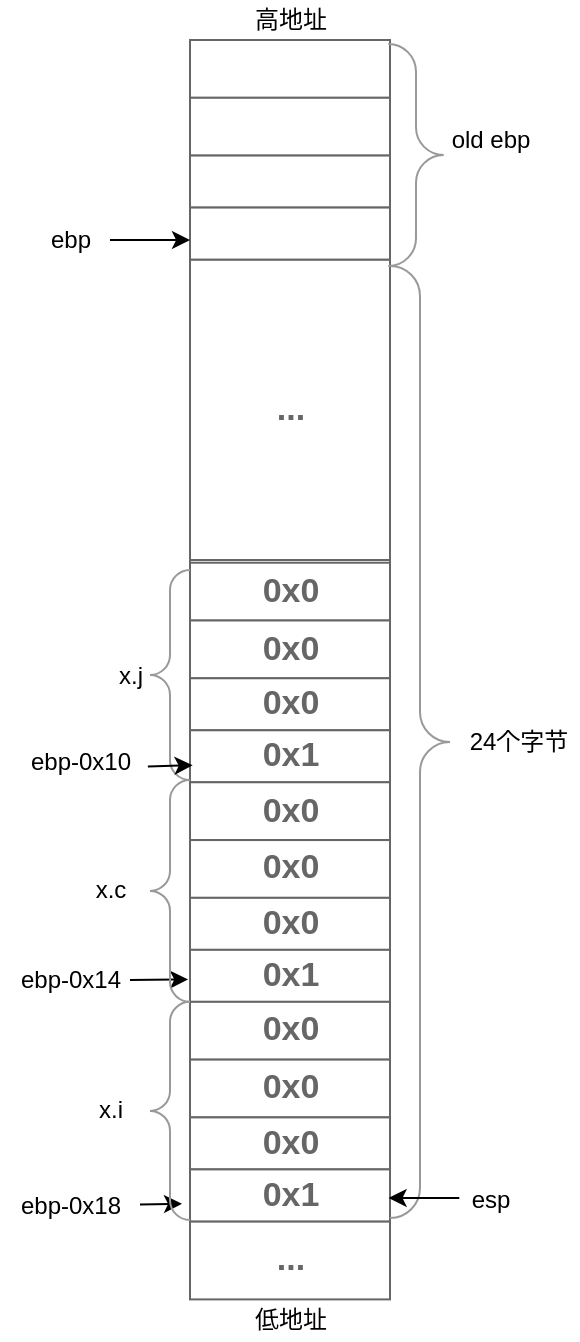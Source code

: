 <mxfile version="13.10.0" type="embed">
    <diagram id="IYW_riuh-wRbh0G6f3i7" name="第 1 页">
        <mxGraphModel dx="734" dy="437" grid="1" gridSize="10" guides="1" tooltips="1" connect="1" arrows="1" fold="1" page="1" pageScale="1" pageWidth="827" pageHeight="1169" math="0" shadow="0">
            <root>
                <mxCell id="0"/>
                <mxCell id="1" parent="0"/>
                <mxCell id="39" value="" style="strokeWidth=1;shadow=0;dashed=0;align=center;html=1;shape=mxgraph.mockup.containers.rrect;rSize=0;strokeColor=#666666;" parent="1" vertex="1">
                    <mxGeometry x="220" y="190" width="100" height="600" as="geometry"/>
                </mxCell>
                <mxCell id="43" value="..." style="strokeColor=inherit;fillColor=inherit;gradientColor=inherit;strokeWidth=1;shadow=0;dashed=0;align=center;html=1;shape=mxgraph.mockup.containers.rrect;rSize=0;fontSize=17;fontColor=#666666;fontStyle=1;resizeWidth=1;" parent="39" vertex="1">
                    <mxGeometry y="1" width="100" height="39" relative="1" as="geometry">
                        <mxPoint y="-9.3" as="offset"/>
                    </mxGeometry>
                </mxCell>
                <mxCell id="53" value="..." style="strokeColor=inherit;fillColor=inherit;gradientColor=inherit;strokeWidth=1;shadow=0;dashed=0;align=center;html=1;shape=mxgraph.mockup.containers.rrect;rSize=0;fontSize=17;fontColor=#666666;fontStyle=1;resizeWidth=1;" parent="39" vertex="1">
                    <mxGeometry y="109.78" width="100" height="150.22" as="geometry"/>
                </mxCell>
                <mxCell id="69" value="" style="strokeColor=inherit;fillColor=inherit;gradientColor=inherit;strokeWidth=1;shadow=0;dashed=0;align=center;html=1;shape=mxgraph.mockup.containers.rrect;rSize=0;fontSize=17;fontColor=#666666;fontStyle=1;resizeWidth=1;" parent="39" vertex="1">
                    <mxGeometry width="100" height="28.889" as="geometry"/>
                </mxCell>
                <mxCell id="70" value="" style="strokeColor=inherit;fillColor=inherit;gradientColor=inherit;strokeWidth=1;shadow=0;dashed=0;align=center;html=1;shape=mxgraph.mockup.containers.rrect;rSize=0;fontSize=17;fontColor=#666666;fontStyle=1;resizeWidth=1;" parent="39" vertex="1">
                    <mxGeometry y="28.889" width="100" height="28.889" as="geometry"/>
                </mxCell>
                <mxCell id="78" value="" style="strokeColor=inherit;fillColor=inherit;gradientColor=inherit;strokeWidth=1;shadow=0;dashed=0;align=center;html=1;shape=mxgraph.mockup.containers.rrect;rSize=0;fontSize=17;fontColor=#666666;fontStyle=1;resizeWidth=1;" parent="39" vertex="1">
                    <mxGeometry x="-2.274e-13" y="57.78" width="100" height="26" as="geometry"/>
                </mxCell>
                <mxCell id="79" value="" style="strokeColor=inherit;fillColor=inherit;gradientColor=inherit;strokeWidth=1;shadow=0;dashed=0;align=center;html=1;shape=mxgraph.mockup.containers.rrect;rSize=0;fontSize=17;fontColor=#666666;fontStyle=1;resizeWidth=1;" parent="39" vertex="1">
                    <mxGeometry x="-2.274e-13" y="83.78" width="100" height="26" as="geometry"/>
                </mxCell>
                <mxCell id="87" value="0x0" style="strokeColor=inherit;fillColor=inherit;gradientColor=inherit;strokeWidth=1;shadow=0;dashed=0;align=center;html=1;shape=mxgraph.mockup.containers.rrect;rSize=0;fontSize=17;fontColor=#666666;fontStyle=1;resizeWidth=1;" parent="39" vertex="1">
                    <mxGeometry y="261.36" width="100" height="28.889" as="geometry"/>
                </mxCell>
                <mxCell id="88" value="0x0" style="strokeColor=inherit;fillColor=inherit;gradientColor=inherit;strokeWidth=1;shadow=0;dashed=0;align=center;html=1;shape=mxgraph.mockup.containers.rrect;rSize=0;fontSize=17;fontColor=#666666;fontStyle=1;resizeWidth=1;" parent="39" vertex="1">
                    <mxGeometry y="290.249" width="100" height="28.889" as="geometry"/>
                </mxCell>
                <mxCell id="89" value="0x0" style="strokeColor=inherit;fillColor=inherit;gradientColor=inherit;strokeWidth=1;shadow=0;dashed=0;align=center;html=1;shape=mxgraph.mockup.containers.rrect;rSize=0;fontSize=17;fontColor=#666666;fontStyle=1;resizeWidth=1;" parent="39" vertex="1">
                    <mxGeometry x="-2.274e-13" y="319.14" width="100" height="26" as="geometry"/>
                </mxCell>
                <mxCell id="90" value="0x1" style="strokeColor=inherit;fillColor=inherit;gradientColor=inherit;strokeWidth=1;shadow=0;dashed=0;align=center;html=1;shape=mxgraph.mockup.containers.rrect;rSize=0;fontSize=17;fontColor=#666666;fontStyle=1;resizeWidth=1;" parent="39" vertex="1">
                    <mxGeometry x="-2.274e-13" y="345.14" width="100" height="26" as="geometry"/>
                </mxCell>
                <mxCell id="93" value="0x0" style="strokeColor=inherit;fillColor=inherit;gradientColor=inherit;strokeWidth=1;shadow=0;dashed=0;align=center;html=1;shape=mxgraph.mockup.containers.rrect;rSize=0;fontSize=17;fontColor=#666666;fontStyle=1;resizeWidth=1;" parent="39" vertex="1">
                    <mxGeometry y="371.14" width="100" height="28.889" as="geometry"/>
                </mxCell>
                <mxCell id="94" value="0x0" style="strokeColor=inherit;fillColor=inherit;gradientColor=inherit;strokeWidth=1;shadow=0;dashed=0;align=center;html=1;shape=mxgraph.mockup.containers.rrect;rSize=0;fontSize=17;fontColor=#666666;fontStyle=1;resizeWidth=1;" parent="39" vertex="1">
                    <mxGeometry y="400.029" width="100" height="28.889" as="geometry"/>
                </mxCell>
                <mxCell id="95" value="0x0" style="strokeColor=inherit;fillColor=inherit;gradientColor=inherit;strokeWidth=1;shadow=0;dashed=0;align=center;html=1;shape=mxgraph.mockup.containers.rrect;rSize=0;fontSize=17;fontColor=#666666;fontStyle=1;resizeWidth=1;" parent="39" vertex="1">
                    <mxGeometry x="-2.274e-13" y="428.92" width="100" height="26" as="geometry"/>
                </mxCell>
                <mxCell id="96" value="0x1" style="strokeColor=inherit;fillColor=inherit;gradientColor=inherit;strokeWidth=1;shadow=0;dashed=0;align=center;html=1;shape=mxgraph.mockup.containers.rrect;rSize=0;fontSize=17;fontColor=#666666;fontStyle=1;resizeWidth=1;" parent="39" vertex="1">
                    <mxGeometry x="-2.274e-13" y="454.92" width="100" height="26" as="geometry"/>
                </mxCell>
                <mxCell id="97" value="0x0" style="strokeColor=inherit;fillColor=inherit;gradientColor=inherit;strokeWidth=1;shadow=0;dashed=0;align=center;html=1;shape=mxgraph.mockup.containers.rrect;rSize=0;fontSize=17;fontColor=#666666;fontStyle=1;resizeWidth=1;" parent="39" vertex="1">
                    <mxGeometry y="480.92" width="100" height="28.889" as="geometry"/>
                </mxCell>
                <mxCell id="98" value="0x0" style="strokeColor=inherit;fillColor=inherit;gradientColor=inherit;strokeWidth=1;shadow=0;dashed=0;align=center;html=1;shape=mxgraph.mockup.containers.rrect;rSize=0;fontSize=17;fontColor=#666666;fontStyle=1;resizeWidth=1;" parent="39" vertex="1">
                    <mxGeometry y="509.809" width="100" height="28.889" as="geometry"/>
                </mxCell>
                <mxCell id="99" value="0x0" style="strokeColor=inherit;fillColor=inherit;gradientColor=inherit;strokeWidth=1;shadow=0;dashed=0;align=center;html=1;shape=mxgraph.mockup.containers.rrect;rSize=0;fontSize=17;fontColor=#666666;fontStyle=1;resizeWidth=1;" parent="39" vertex="1">
                    <mxGeometry x="-2.274e-13" y="538.7" width="100" height="26" as="geometry"/>
                </mxCell>
                <mxCell id="100" value="0x1" style="strokeColor=inherit;fillColor=inherit;gradientColor=inherit;strokeWidth=1;shadow=0;dashed=0;align=center;html=1;shape=mxgraph.mockup.containers.rrect;rSize=0;fontSize=17;fontColor=#666666;fontStyle=1;resizeWidth=1;" parent="39" vertex="1">
                    <mxGeometry x="-2.274e-13" y="564.7" width="100" height="26" as="geometry"/>
                </mxCell>
                <mxCell id="46" value="" style="labelPosition=right;align=left;strokeWidth=1;shape=mxgraph.mockup.markup.curlyBrace;html=1;shadow=0;dashed=0;strokeColor=#999999;direction=north;fillColor=#000000;rotation=-180;" parent="1" vertex="1">
                    <mxGeometry x="318" y="192" width="30" height="111" as="geometry"/>
                </mxCell>
                <mxCell id="47" value="old ebp" style="text;html=1;align=center;verticalAlign=middle;resizable=0;points=[];autosize=1;" parent="1" vertex="1">
                    <mxGeometry x="345" y="230" width="50" height="20" as="geometry"/>
                </mxCell>
                <mxCell id="49" value="高地址" style="text;html=1;align=center;verticalAlign=middle;resizable=0;points=[];autosize=1;" parent="1" vertex="1">
                    <mxGeometry x="245" y="170" width="50" height="20" as="geometry"/>
                </mxCell>
                <mxCell id="50" value="" style="labelPosition=right;align=left;strokeWidth=1;shape=mxgraph.mockup.markup.curlyBrace;html=1;shadow=0;dashed=0;strokeColor=#999999;direction=north;fillColor=#000000;rotation=-180;" parent="1" vertex="1">
                    <mxGeometry x="320" y="303" width="30" height="476" as="geometry"/>
                </mxCell>
                <mxCell id="51" value="" style="endArrow=classic;html=1;" parent="1" edge="1">
                    <mxGeometry width="50" height="50" relative="1" as="geometry">
                        <mxPoint x="180" y="290" as="sourcePoint"/>
                        <mxPoint x="220" y="290.046" as="targetPoint"/>
                    </mxGeometry>
                </mxCell>
                <mxCell id="52" value="ebp" style="text;html=1;align=center;verticalAlign=middle;resizable=0;points=[];autosize=1;" parent="1" vertex="1">
                    <mxGeometry x="140" y="280" width="40" height="20" as="geometry"/>
                </mxCell>
                <mxCell id="59" value="ebp-0x10" style="text;html=1;align=center;verticalAlign=middle;resizable=0;points=[];autosize=1;" parent="1" vertex="1">
                    <mxGeometry x="130" y="541.14" width="70" height="20" as="geometry"/>
                </mxCell>
                <mxCell id="60" value="" style="labelPosition=right;align=left;strokeWidth=1;shape=mxgraph.mockup.markup.curlyBrace;html=1;shadow=0;dashed=0;strokeColor=#999999;direction=north;fillColor=#000000;" parent="1" vertex="1">
                    <mxGeometry x="200" y="455" width="20" height="105" as="geometry"/>
                </mxCell>
                <mxCell id="61" value="x.j" style="text;html=1;align=center;verticalAlign=middle;resizable=0;points=[];autosize=1;" parent="1" vertex="1">
                    <mxGeometry x="175" y="497.5" width="30" height="20" as="geometry"/>
                </mxCell>
                <mxCell id="92" value="" style="endArrow=classic;html=1;entryX=0.013;entryY=0.672;entryDx=0;entryDy=0;entryPerimeter=0;exitX=0.985;exitY=0.603;exitDx=0;exitDy=0;exitPerimeter=0;" parent="1" source="59" target="90" edge="1">
                    <mxGeometry width="50" height="50" relative="1" as="geometry">
                        <mxPoint x="330" y="380" as="sourcePoint"/>
                        <mxPoint x="380" y="330" as="targetPoint"/>
                    </mxGeometry>
                </mxCell>
                <mxCell id="101" value="24个字节" style="text;html=1;align=center;verticalAlign=middle;resizable=0;points=[];autosize=1;" parent="1" vertex="1">
                    <mxGeometry x="354" y="531" width="60" height="20" as="geometry"/>
                </mxCell>
                <mxCell id="102" value="" style="endArrow=classic;html=1;entryX=-0.009;entryY=0.569;entryDx=0;entryDy=0;entryPerimeter=0;" parent="1" target="96" edge="1">
                    <mxGeometry width="50" height="50" relative="1" as="geometry">
                        <mxPoint x="190" y="660" as="sourcePoint"/>
                        <mxPoint x="310" y="490" as="targetPoint"/>
                    </mxGeometry>
                </mxCell>
                <mxCell id="103" value="ebp-0x14" style="text;html=1;align=center;verticalAlign=middle;resizable=0;points=[];autosize=1;" parent="1" vertex="1">
                    <mxGeometry x="125" y="650" width="70" height="20" as="geometry"/>
                </mxCell>
                <mxCell id="104" value="ebp-0x18" style="text;html=1;align=center;verticalAlign=middle;resizable=0;points=[];autosize=1;" parent="1" vertex="1">
                    <mxGeometry x="125" y="762.7" width="70" height="20" as="geometry"/>
                </mxCell>
                <mxCell id="105" value="" style="endArrow=classic;html=1;entryX=-0.04;entryY=0.661;entryDx=0;entryDy=0;entryPerimeter=0;" parent="1" source="104" target="100" edge="1">
                    <mxGeometry width="50" height="50" relative="1" as="geometry">
                        <mxPoint x="260" y="740" as="sourcePoint"/>
                        <mxPoint x="310" y="690" as="targetPoint"/>
                    </mxGeometry>
                </mxCell>
                <mxCell id="106" value="" style="labelPosition=right;align=left;strokeWidth=1;shape=mxgraph.mockup.markup.curlyBrace;html=1;shadow=0;dashed=0;strokeColor=#999999;direction=north;fillColor=#000000;" parent="1" vertex="1">
                    <mxGeometry x="200" y="670.92" width="20" height="109.08" as="geometry"/>
                </mxCell>
                <mxCell id="107" value="" style="labelPosition=right;align=left;strokeWidth=1;shape=mxgraph.mockup.markup.curlyBrace;html=1;shadow=0;dashed=0;strokeColor=#999999;direction=north;fillColor=#000000;" parent="1" vertex="1">
                    <mxGeometry x="200" y="560" width="20" height="110.92" as="geometry"/>
                </mxCell>
                <mxCell id="108" value="x.c" style="text;html=1;align=center;verticalAlign=middle;resizable=0;points=[];autosize=1;" parent="1" vertex="1">
                    <mxGeometry x="165" y="605.46" width="30" height="20" as="geometry"/>
                </mxCell>
                <mxCell id="109" value="x.i" style="text;html=1;align=center;verticalAlign=middle;resizable=0;points=[];autosize=1;" parent="1" vertex="1">
                    <mxGeometry x="165" y="715.46" width="30" height="20" as="geometry"/>
                </mxCell>
                <mxCell id="112" value="低地址" style="text;html=1;align=center;verticalAlign=middle;resizable=0;points=[];autosize=1;" parent="1" vertex="1">
                    <mxGeometry x="245" y="820" width="50" height="20" as="geometry"/>
                </mxCell>
                <mxCell id="113" value="esp" style="text;html=1;align=center;verticalAlign=middle;resizable=0;points=[];autosize=1;" vertex="1" parent="1">
                    <mxGeometry x="355" y="759.7" width="30" height="20" as="geometry"/>
                </mxCell>
                <mxCell id="114" value="" style="endArrow=classic;html=1;entryX=0.993;entryY=0.742;entryDx=0;entryDy=0;entryPerimeter=0;exitX=-0.011;exitY=0.465;exitDx=0;exitDy=0;exitPerimeter=0;" edge="1" parent="1" source="113">
                    <mxGeometry width="50" height="50" relative="1" as="geometry">
                        <mxPoint x="360" y="769" as="sourcePoint"/>
                        <mxPoint x="319.3" y="768.992" as="targetPoint"/>
                    </mxGeometry>
                </mxCell>
            </root>
        </mxGraphModel>
    </diagram>
</mxfile>